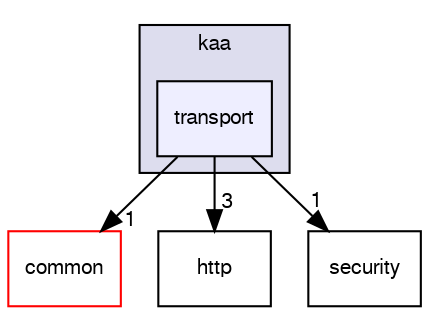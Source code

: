 digraph "/var/lib/jenkins/workspace/kaa_release_0_7_4/client/client-multi/client-cpp/kaa/transport" {
  bgcolor=transparent;
  compound=true
  node [ fontsize="10", fontname="FreeSans"];
  edge [ labelfontsize="10", labelfontname="FreeSans"];
  subgraph clusterdir_f61e59ad429b6ae0807fe8e8cbaf1a3b {
    graph [ bgcolor="#ddddee", pencolor="black", label="kaa" fontname="FreeSans", fontsize="10", URL="dir_f61e59ad429b6ae0807fe8e8cbaf1a3b.html"]
  dir_8e43f735ba996056c05a330ca906517a [shape=box, label="transport", style="filled", fillcolor="#eeeeff", pencolor="black", URL="dir_8e43f735ba996056c05a330ca906517a.html"];
  }
  dir_022e62d6551667ba0becbb4572cf22fa [shape=box label="common" color="red" URL="dir_022e62d6551667ba0becbb4572cf22fa.html"];
  dir_27e378dc95df92f1bca7371cfc5f9bce [shape=box label="http" URL="dir_27e378dc95df92f1bca7371cfc5f9bce.html"];
  dir_132b2350bfb7b308437989790555b415 [shape=box label="security" URL="dir_132b2350bfb7b308437989790555b415.html"];
  dir_8e43f735ba996056c05a330ca906517a->dir_022e62d6551667ba0becbb4572cf22fa [headlabel="1", labeldistance=1.5 headhref="dir_000033_000014.html"];
  dir_8e43f735ba996056c05a330ca906517a->dir_27e378dc95df92f1bca7371cfc5f9bce [headlabel="3", labeldistance=1.5 headhref="dir_000033_000023.html"];
  dir_8e43f735ba996056c05a330ca906517a->dir_132b2350bfb7b308437989790555b415 [headlabel="1", labeldistance=1.5 headhref="dir_000033_000031.html"];
}
